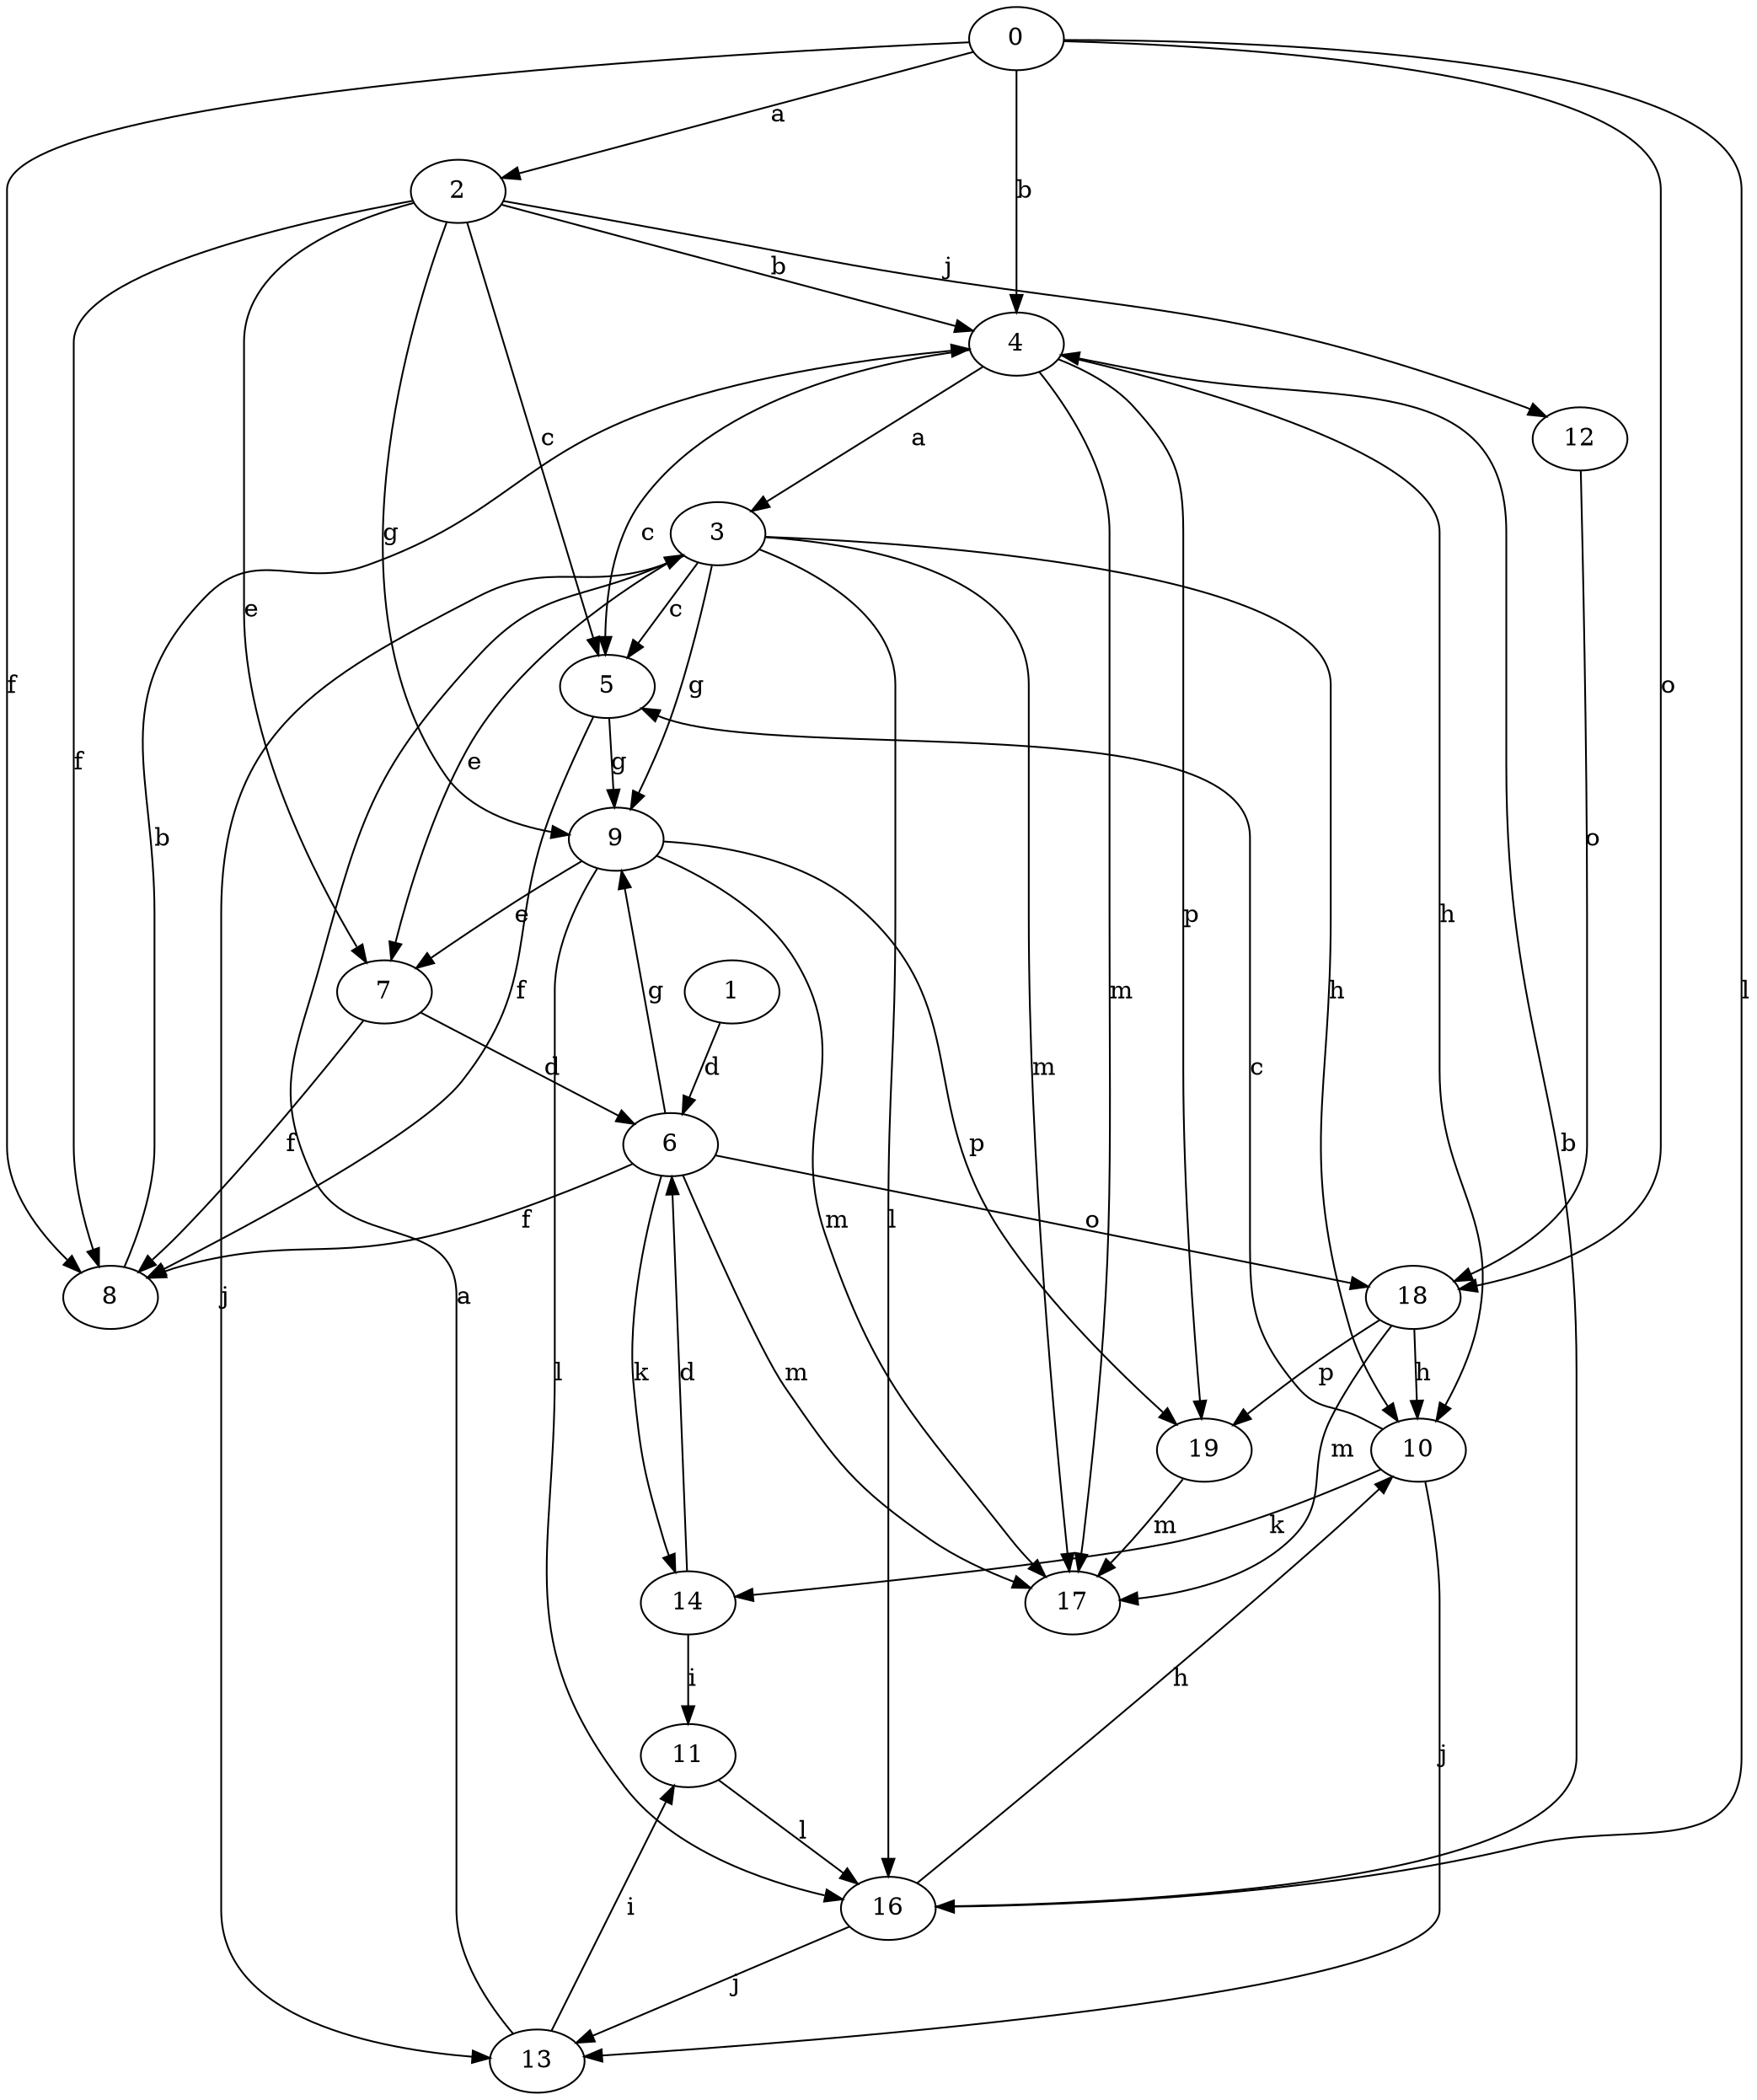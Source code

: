 strict digraph  {
2;
3;
4;
5;
6;
7;
0;
8;
9;
10;
11;
12;
13;
14;
1;
16;
17;
18;
19;
2 -> 4  [label=b];
2 -> 5  [label=c];
2 -> 7  [label=e];
2 -> 8  [label=f];
2 -> 9  [label=g];
2 -> 12  [label=j];
3 -> 5  [label=c];
3 -> 7  [label=e];
3 -> 9  [label=g];
3 -> 10  [label=h];
3 -> 13  [label=j];
3 -> 16  [label=l];
3 -> 17  [label=m];
4 -> 3  [label=a];
4 -> 5  [label=c];
4 -> 10  [label=h];
4 -> 17  [label=m];
4 -> 19  [label=p];
5 -> 8  [label=f];
5 -> 9  [label=g];
6 -> 8  [label=f];
6 -> 9  [label=g];
6 -> 14  [label=k];
6 -> 17  [label=m];
6 -> 18  [label=o];
7 -> 6  [label=d];
7 -> 8  [label=f];
0 -> 2  [label=a];
0 -> 4  [label=b];
0 -> 8  [label=f];
0 -> 16  [label=l];
0 -> 18  [label=o];
8 -> 4  [label=b];
9 -> 7  [label=e];
9 -> 16  [label=l];
9 -> 17  [label=m];
9 -> 19  [label=p];
10 -> 5  [label=c];
10 -> 13  [label=j];
10 -> 14  [label=k];
11 -> 16  [label=l];
12 -> 18  [label=o];
13 -> 3  [label=a];
13 -> 11  [label=i];
14 -> 6  [label=d];
14 -> 11  [label=i];
1 -> 6  [label=d];
16 -> 4  [label=b];
16 -> 10  [label=h];
16 -> 13  [label=j];
18 -> 10  [label=h];
18 -> 17  [label=m];
18 -> 19  [label=p];
19 -> 17  [label=m];
}
